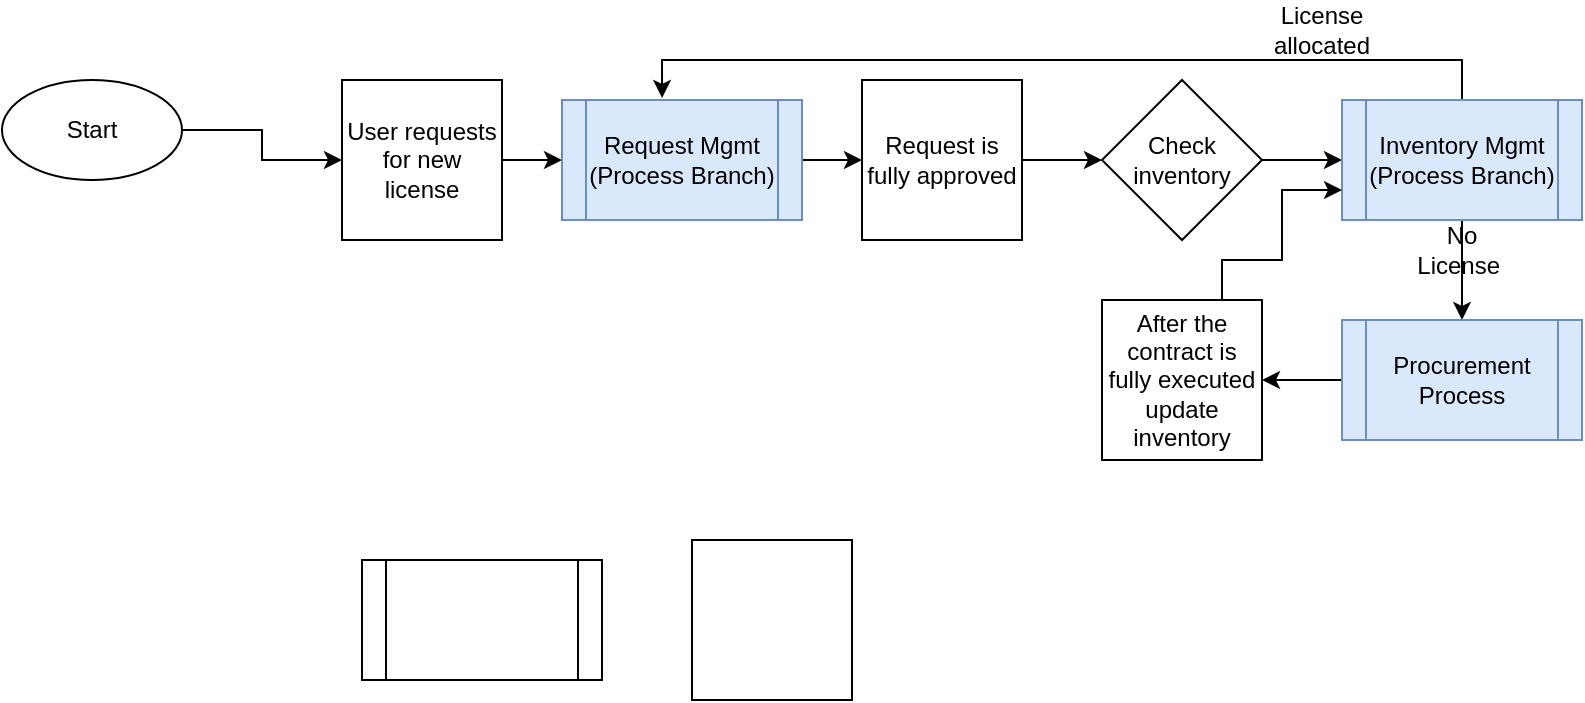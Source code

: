 <mxfile version="23.1.2" type="github">
  <diagram name="Page-1" id="vAEatEsLHrIx9eN2LmbF">
    <mxGraphModel dx="880" dy="426" grid="1" gridSize="10" guides="1" tooltips="1" connect="1" arrows="1" fold="1" page="1" pageScale="1" pageWidth="850" pageHeight="1100" math="0" shadow="0">
      <root>
        <mxCell id="0" />
        <mxCell id="1" parent="0" />
        <mxCell id="pXW90rsx0bg_8WNFCdnt-8" value="" style="edgeStyle=orthogonalEdgeStyle;rounded=0;orthogonalLoop=1;jettySize=auto;html=1;" edge="1" parent="1" source="pXW90rsx0bg_8WNFCdnt-1" target="pXW90rsx0bg_8WNFCdnt-6">
          <mxGeometry relative="1" as="geometry" />
        </mxCell>
        <mxCell id="pXW90rsx0bg_8WNFCdnt-1" value="User requests for new license" style="whiteSpace=wrap;html=1;aspect=fixed;" vertex="1" parent="1">
          <mxGeometry x="210" y="60" width="80" height="80" as="geometry" />
        </mxCell>
        <mxCell id="pXW90rsx0bg_8WNFCdnt-3" value="" style="edgeStyle=orthogonalEdgeStyle;rounded=0;orthogonalLoop=1;jettySize=auto;html=1;" edge="1" parent="1" source="pXW90rsx0bg_8WNFCdnt-2" target="pXW90rsx0bg_8WNFCdnt-1">
          <mxGeometry relative="1" as="geometry" />
        </mxCell>
        <mxCell id="pXW90rsx0bg_8WNFCdnt-2" value="Start" style="ellipse;whiteSpace=wrap;html=1;" vertex="1" parent="1">
          <mxGeometry x="40" y="60" width="90" height="50" as="geometry" />
        </mxCell>
        <mxCell id="pXW90rsx0bg_8WNFCdnt-10" value="" style="edgeStyle=orthogonalEdgeStyle;rounded=0;orthogonalLoop=1;jettySize=auto;html=1;" edge="1" parent="1" source="pXW90rsx0bg_8WNFCdnt-6" target="pXW90rsx0bg_8WNFCdnt-9">
          <mxGeometry relative="1" as="geometry" />
        </mxCell>
        <mxCell id="pXW90rsx0bg_8WNFCdnt-6" value="Request Mgmt&lt;br&gt;(Process Branch)" style="shape=process;whiteSpace=wrap;html=1;backgroundOutline=1;fillColor=#dae8fc;strokeColor=#6c8ebf;" vertex="1" parent="1">
          <mxGeometry x="320" y="70" width="120" height="60" as="geometry" />
        </mxCell>
        <mxCell id="pXW90rsx0bg_8WNFCdnt-13" value="" style="edgeStyle=orthogonalEdgeStyle;rounded=0;orthogonalLoop=1;jettySize=auto;html=1;" edge="1" parent="1" source="pXW90rsx0bg_8WNFCdnt-9" target="pXW90rsx0bg_8WNFCdnt-11">
          <mxGeometry relative="1" as="geometry" />
        </mxCell>
        <mxCell id="pXW90rsx0bg_8WNFCdnt-9" value="Request is fully approved" style="whiteSpace=wrap;html=1;aspect=fixed;" vertex="1" parent="1">
          <mxGeometry x="470" y="60" width="80" height="80" as="geometry" />
        </mxCell>
        <mxCell id="pXW90rsx0bg_8WNFCdnt-14" value="" style="edgeStyle=orthogonalEdgeStyle;rounded=0;orthogonalLoop=1;jettySize=auto;html=1;" edge="1" parent="1" source="pXW90rsx0bg_8WNFCdnt-11" target="pXW90rsx0bg_8WNFCdnt-12">
          <mxGeometry relative="1" as="geometry" />
        </mxCell>
        <mxCell id="pXW90rsx0bg_8WNFCdnt-11" value="Check inventory" style="rhombus;whiteSpace=wrap;html=1;" vertex="1" parent="1">
          <mxGeometry x="590" y="60" width="80" height="80" as="geometry" />
        </mxCell>
        <mxCell id="pXW90rsx0bg_8WNFCdnt-18" value="" style="edgeStyle=orthogonalEdgeStyle;rounded=0;orthogonalLoop=1;jettySize=auto;html=1;" edge="1" parent="1" source="pXW90rsx0bg_8WNFCdnt-12" target="pXW90rsx0bg_8WNFCdnt-17">
          <mxGeometry relative="1" as="geometry" />
        </mxCell>
        <mxCell id="pXW90rsx0bg_8WNFCdnt-21" value="" style="edgeStyle=orthogonalEdgeStyle;rounded=0;orthogonalLoop=1;jettySize=auto;html=1;entryX=0.417;entryY=-0.017;entryDx=0;entryDy=0;entryPerimeter=0;exitX=0.5;exitY=0;exitDx=0;exitDy=0;" edge="1" parent="1" source="pXW90rsx0bg_8WNFCdnt-12" target="pXW90rsx0bg_8WNFCdnt-6">
          <mxGeometry relative="1" as="geometry">
            <mxPoint x="770" y="-10" as="targetPoint" />
          </mxGeometry>
        </mxCell>
        <mxCell id="pXW90rsx0bg_8WNFCdnt-12" value="Inventory Mgmt&lt;br&gt;(Process Branch)" style="shape=process;whiteSpace=wrap;html=1;backgroundOutline=1;fillColor=#dae8fc;strokeColor=#6c8ebf;" vertex="1" parent="1">
          <mxGeometry x="710" y="70" width="120" height="60" as="geometry" />
        </mxCell>
        <mxCell id="pXW90rsx0bg_8WNFCdnt-28" value="" style="edgeStyle=orthogonalEdgeStyle;rounded=0;orthogonalLoop=1;jettySize=auto;html=1;" edge="1" parent="1" source="pXW90rsx0bg_8WNFCdnt-17" target="pXW90rsx0bg_8WNFCdnt-24">
          <mxGeometry relative="1" as="geometry" />
        </mxCell>
        <mxCell id="pXW90rsx0bg_8WNFCdnt-17" value="Procurement Process" style="shape=process;whiteSpace=wrap;html=1;backgroundOutline=1;fillColor=#dae8fc;strokeColor=#6c8ebf;" vertex="1" parent="1">
          <mxGeometry x="710" y="180" width="120" height="60" as="geometry" />
        </mxCell>
        <mxCell id="pXW90rsx0bg_8WNFCdnt-19" value="No License&amp;nbsp;" style="text;html=1;strokeColor=none;fillColor=none;align=center;verticalAlign=middle;whiteSpace=wrap;rounded=0;" vertex="1" parent="1">
          <mxGeometry x="740" y="130" width="60" height="30" as="geometry" />
        </mxCell>
        <mxCell id="pXW90rsx0bg_8WNFCdnt-22" value="License allocated" style="text;html=1;strokeColor=none;fillColor=none;align=center;verticalAlign=middle;whiteSpace=wrap;rounded=0;" vertex="1" parent="1">
          <mxGeometry x="670" y="20" width="60" height="30" as="geometry" />
        </mxCell>
        <mxCell id="pXW90rsx0bg_8WNFCdnt-27" style="edgeStyle=orthogonalEdgeStyle;rounded=0;orthogonalLoop=1;jettySize=auto;html=1;entryX=0;entryY=0.75;entryDx=0;entryDy=0;exitX=0.75;exitY=0;exitDx=0;exitDy=0;" edge="1" parent="1" source="pXW90rsx0bg_8WNFCdnt-24" target="pXW90rsx0bg_8WNFCdnt-12">
          <mxGeometry relative="1" as="geometry">
            <Array as="points">
              <mxPoint x="650" y="150" />
              <mxPoint x="680" y="150" />
              <mxPoint x="680" y="115" />
            </Array>
          </mxGeometry>
        </mxCell>
        <mxCell id="pXW90rsx0bg_8WNFCdnt-24" value="After the contract is fully executed update inventory" style="whiteSpace=wrap;html=1;aspect=fixed;" vertex="1" parent="1">
          <mxGeometry x="590" y="170" width="80" height="80" as="geometry" />
        </mxCell>
        <mxCell id="pXW90rsx0bg_8WNFCdnt-29" value="" style="shape=process;whiteSpace=wrap;html=1;backgroundOutline=1;" vertex="1" parent="1">
          <mxGeometry x="220" y="300" width="120" height="60" as="geometry" />
        </mxCell>
        <mxCell id="pXW90rsx0bg_8WNFCdnt-30" value="" style="whiteSpace=wrap;html=1;aspect=fixed;" vertex="1" parent="1">
          <mxGeometry x="385" y="290" width="80" height="80" as="geometry" />
        </mxCell>
      </root>
    </mxGraphModel>
  </diagram>
</mxfile>

